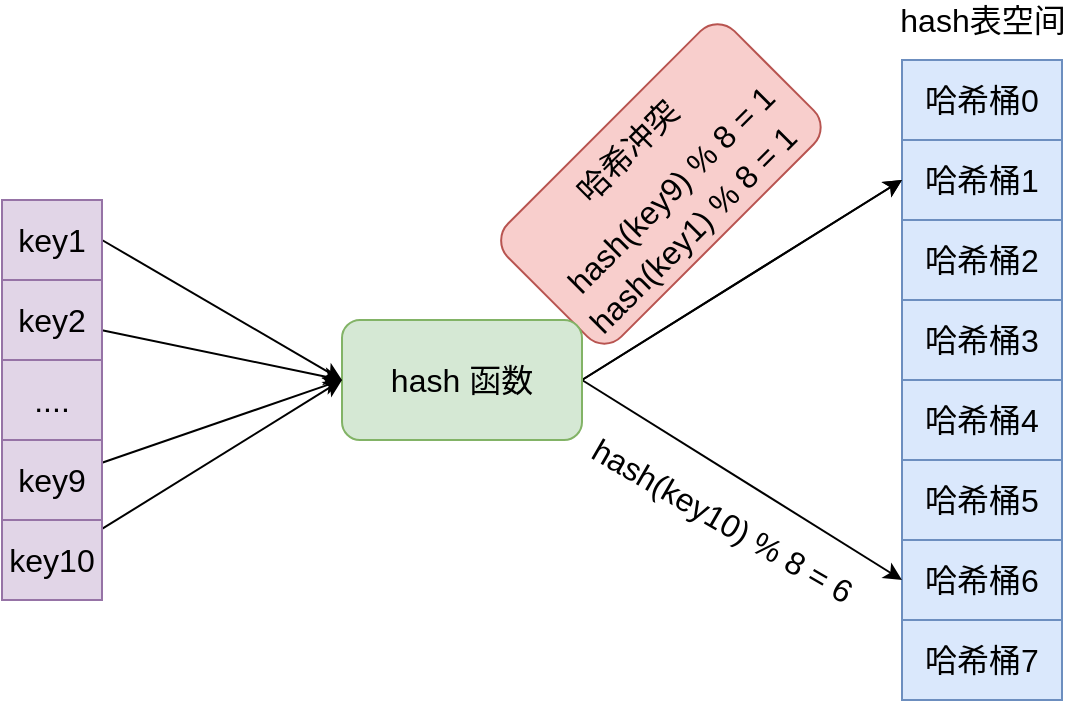 <mxfile version="13.9.9" type="device"><diagram id="TT4h15nUyKoLZ9vQJWAZ" name="第 1 页"><mxGraphModel dx="946" dy="610" grid="1" gridSize="10" guides="1" tooltips="1" connect="1" arrows="1" fold="1" page="1" pageScale="1" pageWidth="827" pageHeight="1169" math="0" shadow="0"><root><mxCell id="0"/><mxCell id="1" parent="0"/><mxCell id="6gEumfDqhW-qMT3cxDPO-35" value="哈希冲突" style="rounded=1;whiteSpace=wrap;html=1;fontSize=16;rotation=-45;verticalAlign=top;fillColor=#f8cecc;strokeColor=#b85450;" vertex="1" parent="1"><mxGeometry x="329.45" y="111.95" width="160" height="80" as="geometry"/></mxCell><mxCell id="6gEumfDqhW-qMT3cxDPO-1" value="哈希桶1" style="rounded=0;whiteSpace=wrap;html=1;fontSize=16;fillColor=#dae8fc;strokeColor=#6c8ebf;" vertex="1" parent="1"><mxGeometry x="530" y="130" width="80" height="40" as="geometry"/></mxCell><mxCell id="6gEumfDqhW-qMT3cxDPO-2" value="哈希桶2" style="rounded=0;whiteSpace=wrap;html=1;fontSize=16;fillColor=#dae8fc;strokeColor=#6c8ebf;" vertex="1" parent="1"><mxGeometry x="530" y="170" width="80" height="40" as="geometry"/></mxCell><mxCell id="6gEumfDqhW-qMT3cxDPO-3" value="哈希桶3" style="rounded=0;whiteSpace=wrap;html=1;fontSize=16;fillColor=#dae8fc;strokeColor=#6c8ebf;" vertex="1" parent="1"><mxGeometry x="530" y="210" width="80" height="40" as="geometry"/></mxCell><mxCell id="6gEumfDqhW-qMT3cxDPO-4" value="哈希桶4" style="rounded=0;whiteSpace=wrap;html=1;fontSize=16;fillColor=#dae8fc;strokeColor=#6c8ebf;" vertex="1" parent="1"><mxGeometry x="530" y="250" width="80" height="40" as="geometry"/></mxCell><mxCell id="6gEumfDqhW-qMT3cxDPO-5" value="哈希桶5" style="rounded=0;whiteSpace=wrap;html=1;fontSize=16;fillColor=#dae8fc;strokeColor=#6c8ebf;" vertex="1" parent="1"><mxGeometry x="530" y="290" width="80" height="40" as="geometry"/></mxCell><mxCell id="6gEumfDqhW-qMT3cxDPO-6" value="哈希桶6" style="rounded=0;whiteSpace=wrap;html=1;fontSize=16;fillColor=#dae8fc;strokeColor=#6c8ebf;" vertex="1" parent="1"><mxGeometry x="530" y="330" width="80" height="40" as="geometry"/></mxCell><mxCell id="6gEumfDqhW-qMT3cxDPO-7" value="哈希桶7" style="rounded=0;whiteSpace=wrap;html=1;fontSize=16;fillColor=#dae8fc;strokeColor=#6c8ebf;" vertex="1" parent="1"><mxGeometry x="530" y="370" width="80" height="40" as="geometry"/></mxCell><mxCell id="6gEumfDqhW-qMT3cxDPO-9" value="哈希桶0" style="rounded=0;whiteSpace=wrap;html=1;fontSize=16;fillColor=#dae8fc;strokeColor=#6c8ebf;" vertex="1" parent="1"><mxGeometry x="530" y="90" width="80" height="40" as="geometry"/></mxCell><mxCell id="6gEumfDqhW-qMT3cxDPO-10" value="hash表空间" style="text;html=1;align=center;verticalAlign=middle;resizable=0;points=[];autosize=1;fontSize=16;" vertex="1" parent="1"><mxGeometry x="520" y="60" width="100" height="20" as="geometry"/></mxCell><mxCell id="6gEumfDqhW-qMT3cxDPO-30" style="edgeStyle=none;rounded=0;orthogonalLoop=1;jettySize=auto;html=1;entryX=0;entryY=0.5;entryDx=0;entryDy=0;fontSize=16;exitX=1;exitY=0.5;exitDx=0;exitDy=0;" edge="1" parent="1" source="6gEumfDqhW-qMT3cxDPO-12" target="6gEumfDqhW-qMT3cxDPO-1"><mxGeometry relative="1" as="geometry"/></mxCell><mxCell id="6gEumfDqhW-qMT3cxDPO-31" style="edgeStyle=none;rounded=0;orthogonalLoop=1;jettySize=auto;html=1;entryX=0;entryY=0.5;entryDx=0;entryDy=0;fontSize=16;exitX=1;exitY=0.5;exitDx=0;exitDy=0;" edge="1" parent="1" source="6gEumfDqhW-qMT3cxDPO-12" target="6gEumfDqhW-qMT3cxDPO-6"><mxGeometry relative="1" as="geometry"/></mxCell><mxCell id="6gEumfDqhW-qMT3cxDPO-32" style="edgeStyle=none;rounded=0;orthogonalLoop=1;jettySize=auto;html=1;entryX=0;entryY=0.5;entryDx=0;entryDy=0;fontSize=16;" edge="1" parent="1" target="6gEumfDqhW-qMT3cxDPO-1"><mxGeometry relative="1" as="geometry"><mxPoint x="370" y="250" as="sourcePoint"/></mxGeometry></mxCell><mxCell id="6gEumfDqhW-qMT3cxDPO-12" value="hash 函数" style="rounded=1;whiteSpace=wrap;html=1;fontSize=16;fillColor=#d5e8d4;strokeColor=#82b366;" vertex="1" parent="1"><mxGeometry x="250" y="220" width="120" height="60" as="geometry"/></mxCell><mxCell id="6gEumfDqhW-qMT3cxDPO-25" style="rounded=0;orthogonalLoop=1;jettySize=auto;html=1;entryX=0;entryY=0.5;entryDx=0;entryDy=0;fontSize=16;exitX=1;exitY=0.5;exitDx=0;exitDy=0;" edge="1" parent="1" source="6gEumfDqhW-qMT3cxDPO-16" target="6gEumfDqhW-qMT3cxDPO-12"><mxGeometry relative="1" as="geometry"/></mxCell><mxCell id="6gEumfDqhW-qMT3cxDPO-16" value="key1" style="rounded=0;whiteSpace=wrap;html=1;fontSize=16;fillColor=#e1d5e7;strokeColor=#9673a6;" vertex="1" parent="1"><mxGeometry x="80" y="160" width="50" height="40" as="geometry"/></mxCell><mxCell id="6gEumfDqhW-qMT3cxDPO-26" style="edgeStyle=none;rounded=0;orthogonalLoop=1;jettySize=auto;html=1;entryX=0;entryY=0.5;entryDx=0;entryDy=0;fontSize=16;" edge="1" parent="1" source="6gEumfDqhW-qMT3cxDPO-17" target="6gEumfDqhW-qMT3cxDPO-12"><mxGeometry relative="1" as="geometry"/></mxCell><mxCell id="6gEumfDqhW-qMT3cxDPO-17" value="key2" style="rounded=0;whiteSpace=wrap;html=1;fontSize=16;fillColor=#e1d5e7;strokeColor=#9673a6;" vertex="1" parent="1"><mxGeometry x="80" y="200" width="50" height="40" as="geometry"/></mxCell><mxCell id="6gEumfDqhW-qMT3cxDPO-18" value="...." style="rounded=0;whiteSpace=wrap;html=1;fontSize=16;fillColor=#e1d5e7;strokeColor=#9673a6;" vertex="1" parent="1"><mxGeometry x="80" y="240" width="50" height="40" as="geometry"/></mxCell><mxCell id="6gEumfDqhW-qMT3cxDPO-27" style="edgeStyle=none;rounded=0;orthogonalLoop=1;jettySize=auto;html=1;entryX=0;entryY=0.5;entryDx=0;entryDy=0;fontSize=16;" edge="1" parent="1" source="6gEumfDqhW-qMT3cxDPO-19" target="6gEumfDqhW-qMT3cxDPO-12"><mxGeometry relative="1" as="geometry"/></mxCell><mxCell id="6gEumfDqhW-qMT3cxDPO-19" value="key9" style="rounded=0;whiteSpace=wrap;html=1;fontSize=16;fillColor=#e1d5e7;strokeColor=#9673a6;" vertex="1" parent="1"><mxGeometry x="80" y="280" width="50" height="40" as="geometry"/></mxCell><mxCell id="6gEumfDqhW-qMT3cxDPO-21" value="hash(key1) % 8 = 1" style="text;html=1;align=center;verticalAlign=middle;resizable=0;points=[];autosize=1;fontSize=16;rotation=-45;" vertex="1" parent="1"><mxGeometry x="350" y="165" width="150" height="20" as="geometry"/></mxCell><mxCell id="6gEumfDqhW-qMT3cxDPO-29" style="edgeStyle=none;rounded=0;orthogonalLoop=1;jettySize=auto;html=1;entryX=0;entryY=0.5;entryDx=0;entryDy=0;fontSize=16;" edge="1" parent="1" source="6gEumfDqhW-qMT3cxDPO-22" target="6gEumfDqhW-qMT3cxDPO-12"><mxGeometry relative="1" as="geometry"/></mxCell><mxCell id="6gEumfDqhW-qMT3cxDPO-22" value="key10" style="rounded=0;whiteSpace=wrap;html=1;fontSize=16;fillColor=#e1d5e7;strokeColor=#9673a6;" vertex="1" parent="1"><mxGeometry x="80" y="320" width="50" height="40" as="geometry"/></mxCell><mxCell id="6gEumfDqhW-qMT3cxDPO-23" value="hash(key9) % 8 = 1" style="text;html=1;align=center;verticalAlign=middle;resizable=0;points=[];autosize=1;fontSize=16;rotation=-45;" vertex="1" parent="1"><mxGeometry x="339" y="145" width="150" height="20" as="geometry"/></mxCell><mxCell id="6gEumfDqhW-qMT3cxDPO-24" value="hash(key10) % 8 = 6" style="text;html=1;align=center;verticalAlign=middle;resizable=0;points=[];autosize=1;fontSize=16;rotation=30;" vertex="1" parent="1"><mxGeometry x="360" y="310" width="160" height="20" as="geometry"/></mxCell></root></mxGraphModel></diagram></mxfile>